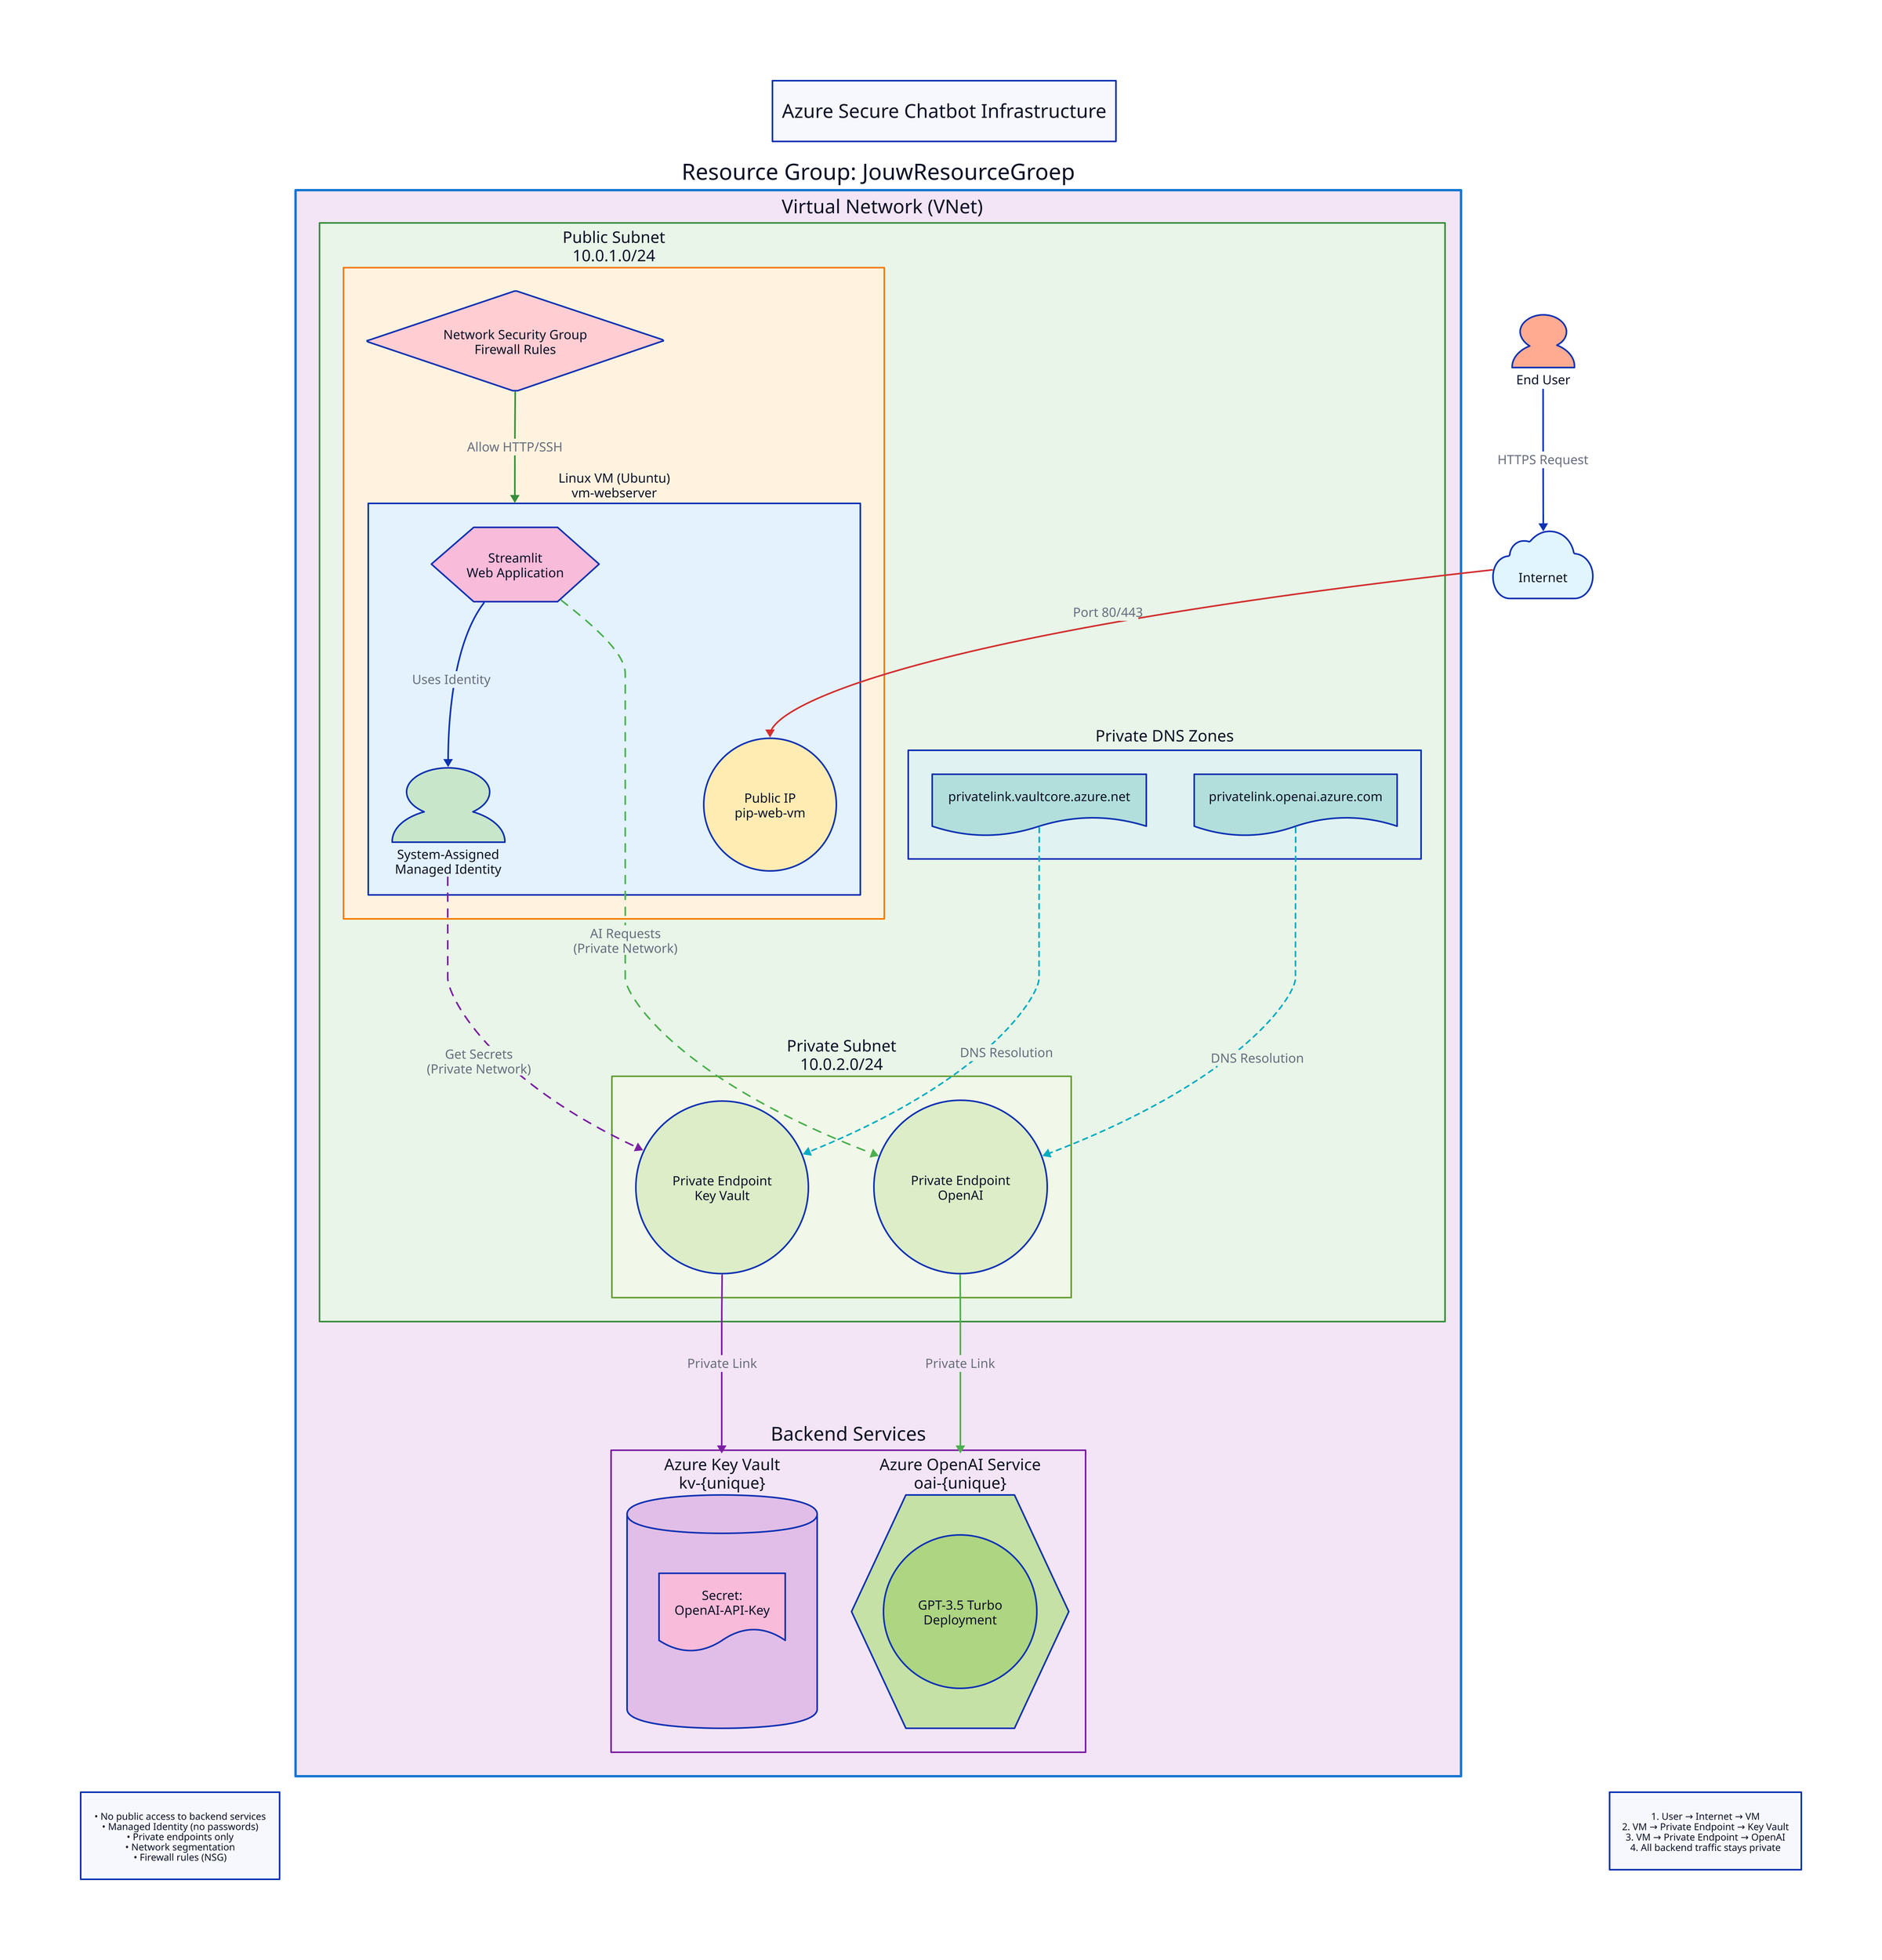 # Azure Secure Chatbot Solution Architecture

title: "Azure Secure Chatbot Infrastructure" {
  near: top-center
  style.font-size: 24
  style.bold: true
}

# Internet boundary
internet: "Internet" {
  shape: cloud
  style.fill: "#e1f5fe"
}

# Azure Resource Group boundary
azure_rg: "Resource Group: JouwResourceGroep" {
  style.stroke: "#1976d2"
  style.stroke-width: 3
  style.fill: "#f3e5f5"
  
  # Virtual Network
  vnet: "Virtual Network (VNet)" {
    style.stroke: "#388e3c"
    style.stroke-width: 2
    style.fill: "#e8f5e8"
    
    # Public Subnet
    public_subnet: "Public Subnet\n10.0.1.0/24" {
      style.fill: "#fff3e0"
      style.stroke: "#f57c00"
      
      # VM with components
      vm: "Linux VM (Ubuntu)\nvm-webserver" {
        shape: rectangle
        style.fill: "#e3f2fd"
        
        managed_identity: "System-Assigned\nManaged Identity" {
          shape: person
          style.fill: "#c8e6c9"
        }
        
        streamlit_app: "Streamlit\nWeb Application" {
          shape: hexagon
          style.fill: "#f8bbd9"
        }
        
        public_ip: "Public IP\npip-web-vm" {
          shape: circle
          style.fill: "#ffecb3"
        }
      }
      
      # NSG
      nsg: "Network Security Group\nFirewall Rules" {
        shape: diamond
        style.fill: "#ffcdd2"
      }
    }
    
    # Private Subnet
    private_subnet: "Private Subnet\n10.0.2.0/24" {
      style.fill: "#f1f8e9"
      style.stroke: "#689f38"
      
      # Private Endpoints
      pe_keyvault: "Private Endpoint\nKey Vault" {
        shape: circle
        style.fill: "#dcedc8"
      }
      
      pe_openai: "Private Endpoint\nOpenAI" {
        shape: circle
        style.fill: "#dcedc8"
      }
    }
    
    # DNS Zones
    dns_zones: "Private DNS Zones" {
      style.fill: "#e0f2f1"
      
      dns_kv: "privatelink.vaultcore.azure.net" {
        shape: document
        style.fill: "#b2dfdb"
      }
      
      dns_oai: "privatelink.openai.azure.com" {
        shape: document
        style.fill: "#b2dfdb"
      }
    }
  }
  
  # Backend Services
  backend_services: "Backend Services" {
    style.stroke: "#7b1fa2"
    style.stroke-width: 2
    style.fill: "#f3e5f5"
    
    keyvault: "Azure Key Vault\nkv-{unique}" {
      shape: cylinder
      style.fill: "#e1bee7"
      
      secret: "Secret:\nOpenAI-API-Key" {
        shape: document
        style.fill: "#f8bbd9"
      }
    }
    
    openai: "Azure OpenAI Service\noai-{unique}" {
      shape: hexagon
      style.fill: "#c5e1a5"
      
      model: "GPT-3.5 Turbo\nDeployment" {
        shape: circle
        style.fill: "#aed581"
      }
    }
  }
}

# User
user: "End User" {
  shape: person
  style.fill: "#ffab91"
}

# Connection flows
user -> internet: "HTTPS Request"
internet -> azure_rg.vnet.public_subnet.vm.public_ip: "Port 80/443" {
  style.stroke: "#d32f2f"
  style.stroke-width: 2
}

azure_rg.vnet.public_subnet.nsg -> azure_rg.vnet.public_subnet.vm: "Allow HTTP/SSH" {
  style.stroke: "#388e3c"
}

azure_rg.vnet.public_subnet.vm.streamlit_app -> azure_rg.vnet.public_subnet.vm.managed_identity: "Uses Identity"

azure_rg.vnet.public_subnet.vm.managed_identity -> azure_rg.vnet.private_subnet.pe_keyvault: "Get Secrets\n(Private Network)" {
  style.stroke: "#7b1fa2"
  style.stroke-width: 2
  style.stroke-dash: 5
}

azure_rg.vnet.private_subnet.pe_keyvault -> azure_rg.backend_services.keyvault: "Private Link" {
  style.stroke: "#7b1fa2"
  style.stroke-width: 2
}

azure_rg.vnet.public_subnet.vm.streamlit_app -> azure_rg.vnet.private_subnet.pe_openai: "AI Requests\n(Private Network)" {
  style.stroke: "#4caf50"
  style.stroke-width: 2
  style.stroke-dash: 5
}

azure_rg.vnet.private_subnet.pe_openai -> azure_rg.backend_services.openai: "Private Link" {
  style.stroke: "#4caf50"
  style.stroke-width: 2
}

# DNS Resolution
azure_rg.vnet.dns_zones.dns_kv -> azure_rg.vnet.private_subnet.pe_keyvault: "DNS Resolution" {
  style.stroke: "#00acc1"
  style.stroke-dash: 3
}

azure_rg.vnet.dns_zones.dns_oai -> azure_rg.vnet.private_subnet.pe_openai: "DNS Resolution" {
  style.stroke: "#00acc1"
  style.stroke-dash: 3
}

# Security annotations
security_note: "Security Features:" {
  near: bottom-left
  style.font-size: 14
  style.bold: true
}

security_list: "• No public access to backend services\n• Managed Identity (no passwords)\n• Private endpoints only\n• Network segmentation\n• Firewall rules (NSG)" {
  near: bottom-left
  style.font-size: 12
}

# Data flow annotation
data_flow: "Data Flow:" {
  near: bottom-right
  style.font-size: 14
  style.bold: true
}

flow_list: "1. User → Internet → VM\n2. VM → Private Endpoint → Key Vault\n3. VM → Private Endpoint → OpenAI\n4. All backend traffic stays private" {
  near: bottom-right
  style.font-size: 12
}